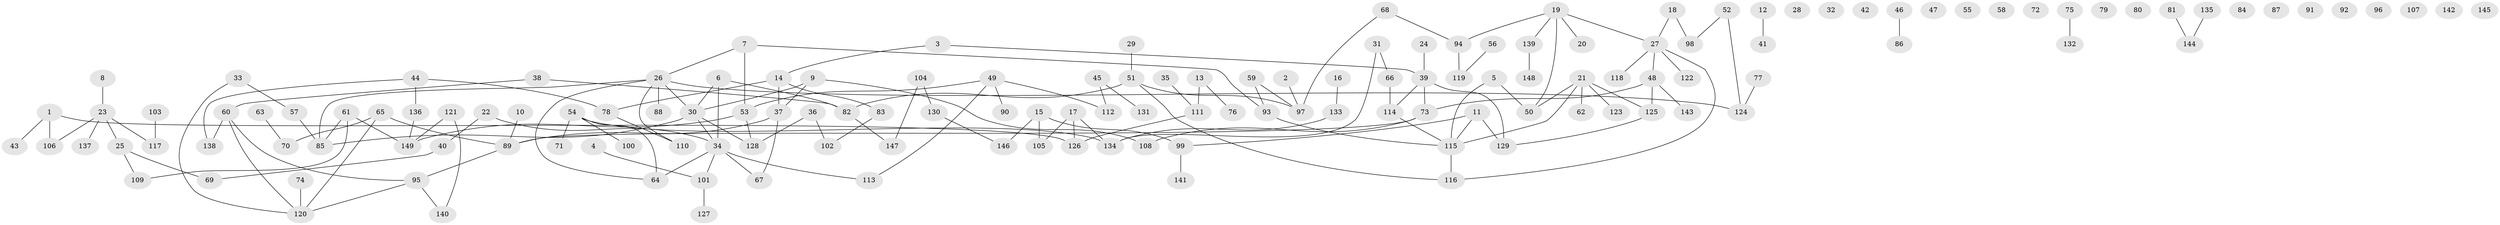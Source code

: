 // Generated by graph-tools (version 1.1) at 2025/33/03/09/25 02:33:43]
// undirected, 149 vertices, 161 edges
graph export_dot {
graph [start="1"]
  node [color=gray90,style=filled];
  1;
  2;
  3;
  4;
  5;
  6;
  7;
  8;
  9;
  10;
  11;
  12;
  13;
  14;
  15;
  16;
  17;
  18;
  19;
  20;
  21;
  22;
  23;
  24;
  25;
  26;
  27;
  28;
  29;
  30;
  31;
  32;
  33;
  34;
  35;
  36;
  37;
  38;
  39;
  40;
  41;
  42;
  43;
  44;
  45;
  46;
  47;
  48;
  49;
  50;
  51;
  52;
  53;
  54;
  55;
  56;
  57;
  58;
  59;
  60;
  61;
  62;
  63;
  64;
  65;
  66;
  67;
  68;
  69;
  70;
  71;
  72;
  73;
  74;
  75;
  76;
  77;
  78;
  79;
  80;
  81;
  82;
  83;
  84;
  85;
  86;
  87;
  88;
  89;
  90;
  91;
  92;
  93;
  94;
  95;
  96;
  97;
  98;
  99;
  100;
  101;
  102;
  103;
  104;
  105;
  106;
  107;
  108;
  109;
  110;
  111;
  112;
  113;
  114;
  115;
  116;
  117;
  118;
  119;
  120;
  121;
  122;
  123;
  124;
  125;
  126;
  127;
  128;
  129;
  130;
  131;
  132;
  133;
  134;
  135;
  136;
  137;
  138;
  139;
  140;
  141;
  142;
  143;
  144;
  145;
  146;
  147;
  148;
  149;
  1 -- 43;
  1 -- 106;
  1 -- 126;
  2 -- 97;
  3 -- 14;
  3 -- 39;
  4 -- 101;
  5 -- 50;
  5 -- 115;
  6 -- 30;
  6 -- 34;
  6 -- 82;
  7 -- 26;
  7 -- 53;
  7 -- 93;
  8 -- 23;
  9 -- 30;
  9 -- 37;
  9 -- 108;
  10 -- 89;
  11 -- 99;
  11 -- 115;
  11 -- 129;
  12 -- 41;
  13 -- 76;
  13 -- 111;
  14 -- 37;
  14 -- 78;
  14 -- 83;
  15 -- 99;
  15 -- 105;
  15 -- 146;
  16 -- 133;
  17 -- 105;
  17 -- 126;
  17 -- 134;
  18 -- 27;
  18 -- 98;
  19 -- 20;
  19 -- 27;
  19 -- 50;
  19 -- 94;
  19 -- 139;
  21 -- 50;
  21 -- 62;
  21 -- 115;
  21 -- 123;
  21 -- 125;
  22 -- 34;
  22 -- 40;
  23 -- 25;
  23 -- 106;
  23 -- 117;
  23 -- 137;
  24 -- 39;
  25 -- 69;
  25 -- 109;
  26 -- 30;
  26 -- 64;
  26 -- 85;
  26 -- 88;
  26 -- 110;
  26 -- 124;
  27 -- 48;
  27 -- 116;
  27 -- 118;
  27 -- 122;
  29 -- 51;
  30 -- 34;
  30 -- 85;
  30 -- 128;
  31 -- 66;
  31 -- 134;
  33 -- 57;
  33 -- 120;
  34 -- 64;
  34 -- 67;
  34 -- 101;
  34 -- 113;
  35 -- 111;
  36 -- 102;
  36 -- 128;
  37 -- 67;
  37 -- 89;
  38 -- 60;
  38 -- 82;
  39 -- 73;
  39 -- 114;
  39 -- 129;
  40 -- 69;
  44 -- 78;
  44 -- 136;
  44 -- 138;
  45 -- 112;
  45 -- 131;
  46 -- 86;
  48 -- 73;
  48 -- 125;
  48 -- 143;
  49 -- 53;
  49 -- 90;
  49 -- 112;
  49 -- 113;
  51 -- 82;
  51 -- 97;
  51 -- 116;
  52 -- 98;
  52 -- 124;
  53 -- 128;
  53 -- 149;
  54 -- 64;
  54 -- 71;
  54 -- 100;
  54 -- 134;
  56 -- 119;
  57 -- 85;
  59 -- 93;
  59 -- 97;
  60 -- 95;
  60 -- 120;
  60 -- 138;
  61 -- 85;
  61 -- 109;
  61 -- 149;
  63 -- 70;
  65 -- 70;
  65 -- 89;
  65 -- 120;
  66 -- 114;
  68 -- 94;
  68 -- 97;
  73 -- 89;
  73 -- 108;
  74 -- 120;
  75 -- 132;
  77 -- 124;
  78 -- 110;
  81 -- 144;
  82 -- 147;
  83 -- 102;
  89 -- 95;
  93 -- 115;
  94 -- 119;
  95 -- 120;
  95 -- 140;
  99 -- 141;
  101 -- 127;
  103 -- 117;
  104 -- 130;
  104 -- 147;
  111 -- 126;
  114 -- 115;
  115 -- 116;
  121 -- 140;
  121 -- 149;
  125 -- 129;
  130 -- 146;
  133 -- 134;
  135 -- 144;
  136 -- 149;
  139 -- 148;
}
